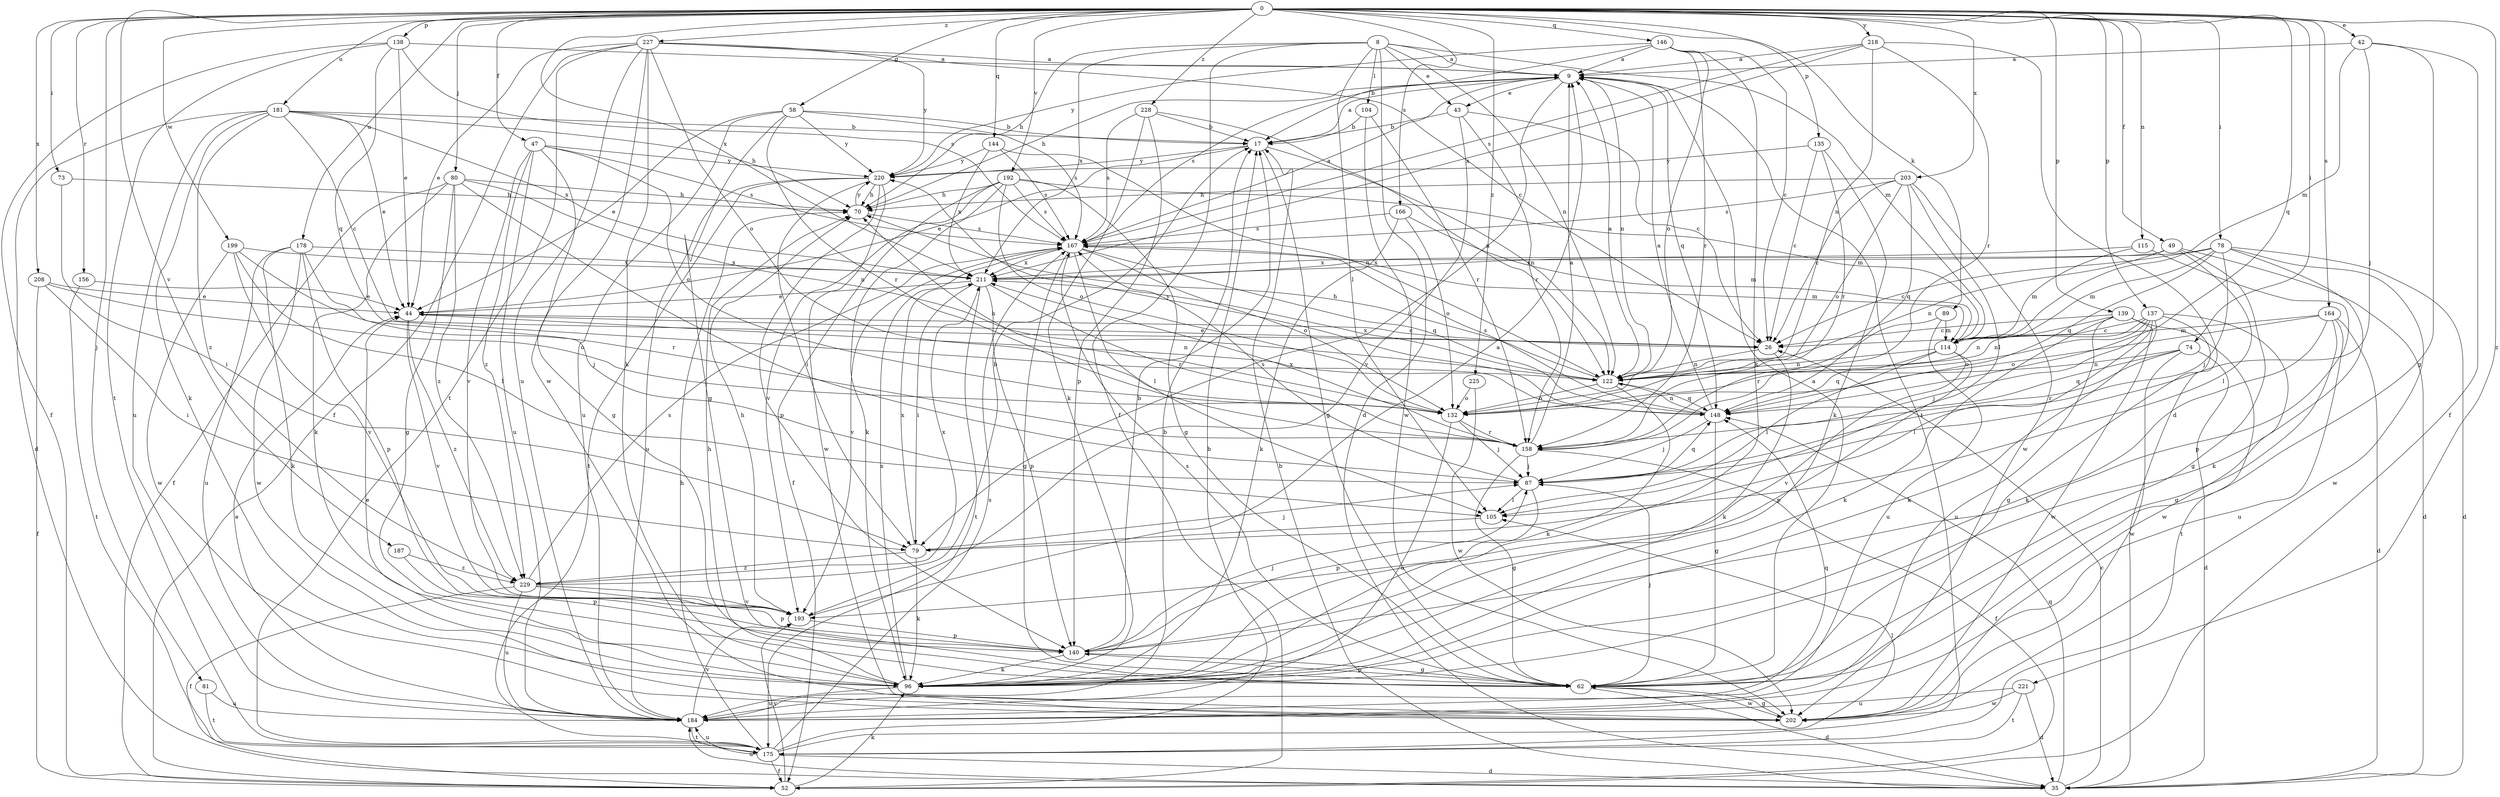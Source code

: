 strict digraph  {
0;
8;
9;
17;
26;
35;
42;
43;
44;
47;
49;
52;
58;
62;
70;
73;
74;
78;
79;
80;
81;
87;
89;
96;
104;
105;
114;
115;
122;
132;
135;
137;
138;
139;
140;
144;
146;
148;
156;
158;
164;
166;
167;
175;
178;
181;
184;
187;
192;
193;
199;
202;
203;
208;
211;
218;
220;
221;
225;
227;
228;
229;
0 -> 42  [label=e];
0 -> 47  [label=f];
0 -> 49  [label=f];
0 -> 58  [label=g];
0 -> 73  [label=i];
0 -> 74  [label=i];
0 -> 78  [label=i];
0 -> 80  [label=j];
0 -> 81  [label=j];
0 -> 89  [label=k];
0 -> 115  [label=n];
0 -> 135  [label=p];
0 -> 137  [label=p];
0 -> 138  [label=p];
0 -> 139  [label=p];
0 -> 144  [label=q];
0 -> 146  [label=q];
0 -> 148  [label=q];
0 -> 156  [label=r];
0 -> 164  [label=s];
0 -> 166  [label=s];
0 -> 178  [label=u];
0 -> 181  [label=u];
0 -> 187  [label=v];
0 -> 192  [label=v];
0 -> 199  [label=w];
0 -> 203  [label=x];
0 -> 208  [label=x];
0 -> 211  [label=x];
0 -> 218  [label=y];
0 -> 221  [label=z];
0 -> 225  [label=z];
0 -> 227  [label=z];
0 -> 228  [label=z];
8 -> 9  [label=a];
8 -> 35  [label=d];
8 -> 43  [label=e];
8 -> 52  [label=f];
8 -> 70  [label=h];
8 -> 104  [label=l];
8 -> 105  [label=l];
8 -> 114  [label=m];
8 -> 122  [label=n];
8 -> 211  [label=x];
9 -> 43  [label=e];
9 -> 70  [label=h];
9 -> 79  [label=i];
9 -> 122  [label=n];
9 -> 148  [label=q];
9 -> 167  [label=s];
9 -> 175  [label=t];
17 -> 9  [label=a];
17 -> 44  [label=e];
17 -> 62  [label=g];
17 -> 122  [label=n];
17 -> 220  [label=y];
26 -> 44  [label=e];
26 -> 96  [label=k];
26 -> 122  [label=n];
35 -> 17  [label=b];
35 -> 26  [label=c];
35 -> 148  [label=q];
35 -> 184  [label=u];
42 -> 9  [label=a];
42 -> 52  [label=f];
42 -> 62  [label=g];
42 -> 87  [label=j];
42 -> 114  [label=m];
43 -> 17  [label=b];
43 -> 26  [label=c];
43 -> 158  [label=r];
43 -> 193  [label=v];
44 -> 26  [label=c];
44 -> 122  [label=n];
44 -> 193  [label=v];
44 -> 229  [label=z];
47 -> 62  [label=g];
47 -> 132  [label=o];
47 -> 167  [label=s];
47 -> 184  [label=u];
47 -> 193  [label=v];
47 -> 220  [label=y];
47 -> 229  [label=z];
49 -> 35  [label=d];
49 -> 62  [label=g];
49 -> 105  [label=l];
49 -> 122  [label=n];
49 -> 211  [label=x];
52 -> 96  [label=k];
52 -> 193  [label=v];
58 -> 17  [label=b];
58 -> 44  [label=e];
58 -> 62  [label=g];
58 -> 158  [label=r];
58 -> 167  [label=s];
58 -> 184  [label=u];
58 -> 220  [label=y];
62 -> 9  [label=a];
62 -> 35  [label=d];
62 -> 87  [label=j];
62 -> 140  [label=p];
62 -> 167  [label=s];
62 -> 202  [label=w];
70 -> 167  [label=s];
70 -> 220  [label=y];
73 -> 70  [label=h];
73 -> 79  [label=i];
74 -> 35  [label=d];
74 -> 122  [label=n];
74 -> 148  [label=q];
74 -> 158  [label=r];
74 -> 202  [label=w];
78 -> 26  [label=c];
78 -> 35  [label=d];
78 -> 87  [label=j];
78 -> 96  [label=k];
78 -> 114  [label=m];
78 -> 148  [label=q];
78 -> 202  [label=w];
78 -> 211  [label=x];
79 -> 87  [label=j];
79 -> 96  [label=k];
79 -> 211  [label=x];
79 -> 229  [label=z];
80 -> 52  [label=f];
80 -> 62  [label=g];
80 -> 70  [label=h];
80 -> 87  [label=j];
80 -> 96  [label=k];
80 -> 122  [label=n];
80 -> 229  [label=z];
81 -> 175  [label=t];
81 -> 184  [label=u];
87 -> 105  [label=l];
87 -> 140  [label=p];
87 -> 148  [label=q];
87 -> 167  [label=s];
89 -> 114  [label=m];
89 -> 158  [label=r];
89 -> 184  [label=u];
96 -> 44  [label=e];
96 -> 70  [label=h];
96 -> 167  [label=s];
96 -> 184  [label=u];
104 -> 17  [label=b];
104 -> 158  [label=r];
104 -> 202  [label=w];
105 -> 79  [label=i];
114 -> 105  [label=l];
114 -> 122  [label=n];
114 -> 140  [label=p];
114 -> 148  [label=q];
114 -> 193  [label=v];
115 -> 114  [label=m];
115 -> 140  [label=p];
115 -> 211  [label=x];
122 -> 9  [label=a];
122 -> 70  [label=h];
122 -> 96  [label=k];
122 -> 132  [label=o];
122 -> 148  [label=q];
122 -> 211  [label=x];
132 -> 70  [label=h];
132 -> 87  [label=j];
132 -> 158  [label=r];
132 -> 184  [label=u];
135 -> 26  [label=c];
135 -> 96  [label=k];
135 -> 158  [label=r];
135 -> 220  [label=y];
137 -> 26  [label=c];
137 -> 62  [label=g];
137 -> 79  [label=i];
137 -> 87  [label=j];
137 -> 96  [label=k];
137 -> 122  [label=n];
137 -> 132  [label=o];
137 -> 202  [label=w];
138 -> 9  [label=a];
138 -> 44  [label=e];
138 -> 52  [label=f];
138 -> 148  [label=q];
138 -> 167  [label=s];
138 -> 175  [label=t];
139 -> 26  [label=c];
139 -> 96  [label=k];
139 -> 122  [label=n];
139 -> 175  [label=t];
139 -> 184  [label=u];
139 -> 202  [label=w];
140 -> 17  [label=b];
140 -> 62  [label=g];
140 -> 87  [label=j];
140 -> 96  [label=k];
144 -> 122  [label=n];
144 -> 167  [label=s];
144 -> 211  [label=x];
144 -> 220  [label=y];
146 -> 9  [label=a];
146 -> 17  [label=b];
146 -> 26  [label=c];
146 -> 96  [label=k];
146 -> 132  [label=o];
146 -> 158  [label=r];
146 -> 220  [label=y];
148 -> 9  [label=a];
148 -> 62  [label=g];
148 -> 87  [label=j];
148 -> 122  [label=n];
148 -> 167  [label=s];
148 -> 220  [label=y];
156 -> 44  [label=e];
156 -> 175  [label=t];
158 -> 9  [label=a];
158 -> 52  [label=f];
158 -> 62  [label=g];
158 -> 87  [label=j];
158 -> 211  [label=x];
164 -> 35  [label=d];
164 -> 62  [label=g];
164 -> 96  [label=k];
164 -> 114  [label=m];
164 -> 132  [label=o];
164 -> 184  [label=u];
166 -> 96  [label=k];
166 -> 114  [label=m];
166 -> 132  [label=o];
166 -> 167  [label=s];
167 -> 9  [label=a];
167 -> 62  [label=g];
167 -> 105  [label=l];
167 -> 114  [label=m];
167 -> 132  [label=o];
167 -> 148  [label=q];
167 -> 193  [label=v];
167 -> 211  [label=x];
175 -> 17  [label=b];
175 -> 35  [label=d];
175 -> 52  [label=f];
175 -> 70  [label=h];
175 -> 105  [label=l];
175 -> 167  [label=s];
175 -> 184  [label=u];
178 -> 87  [label=j];
178 -> 96  [label=k];
178 -> 140  [label=p];
178 -> 184  [label=u];
178 -> 202  [label=w];
178 -> 211  [label=x];
181 -> 17  [label=b];
181 -> 26  [label=c];
181 -> 35  [label=d];
181 -> 44  [label=e];
181 -> 70  [label=h];
181 -> 96  [label=k];
181 -> 184  [label=u];
181 -> 211  [label=x];
181 -> 229  [label=z];
184 -> 17  [label=b];
184 -> 44  [label=e];
184 -> 148  [label=q];
184 -> 175  [label=t];
184 -> 193  [label=v];
187 -> 140  [label=p];
187 -> 229  [label=z];
192 -> 52  [label=f];
192 -> 62  [label=g];
192 -> 70  [label=h];
192 -> 96  [label=k];
192 -> 114  [label=m];
192 -> 132  [label=o];
192 -> 167  [label=s];
192 -> 193  [label=v];
193 -> 9  [label=a];
193 -> 70  [label=h];
193 -> 140  [label=p];
199 -> 105  [label=l];
199 -> 158  [label=r];
199 -> 193  [label=v];
199 -> 202  [label=w];
199 -> 211  [label=x];
202 -> 62  [label=g];
203 -> 26  [label=c];
203 -> 70  [label=h];
203 -> 105  [label=l];
203 -> 132  [label=o];
203 -> 148  [label=q];
203 -> 167  [label=s];
203 -> 202  [label=w];
208 -> 44  [label=e];
208 -> 52  [label=f];
208 -> 79  [label=i];
208 -> 132  [label=o];
211 -> 44  [label=e];
211 -> 79  [label=i];
211 -> 140  [label=p];
211 -> 158  [label=r];
211 -> 175  [label=t];
218 -> 9  [label=a];
218 -> 35  [label=d];
218 -> 122  [label=n];
218 -> 158  [label=r];
218 -> 167  [label=s];
218 -> 211  [label=x];
220 -> 70  [label=h];
220 -> 79  [label=i];
220 -> 140  [label=p];
220 -> 175  [label=t];
220 -> 184  [label=u];
220 -> 202  [label=w];
221 -> 35  [label=d];
221 -> 175  [label=t];
221 -> 184  [label=u];
221 -> 202  [label=w];
225 -> 132  [label=o];
225 -> 202  [label=w];
227 -> 9  [label=a];
227 -> 26  [label=c];
227 -> 44  [label=e];
227 -> 52  [label=f];
227 -> 96  [label=k];
227 -> 132  [label=o];
227 -> 175  [label=t];
227 -> 184  [label=u];
227 -> 202  [label=w];
227 -> 220  [label=y];
228 -> 17  [label=b];
228 -> 96  [label=k];
228 -> 122  [label=n];
228 -> 140  [label=p];
228 -> 167  [label=s];
229 -> 17  [label=b];
229 -> 52  [label=f];
229 -> 140  [label=p];
229 -> 167  [label=s];
229 -> 184  [label=u];
229 -> 193  [label=v];
229 -> 211  [label=x];
}
